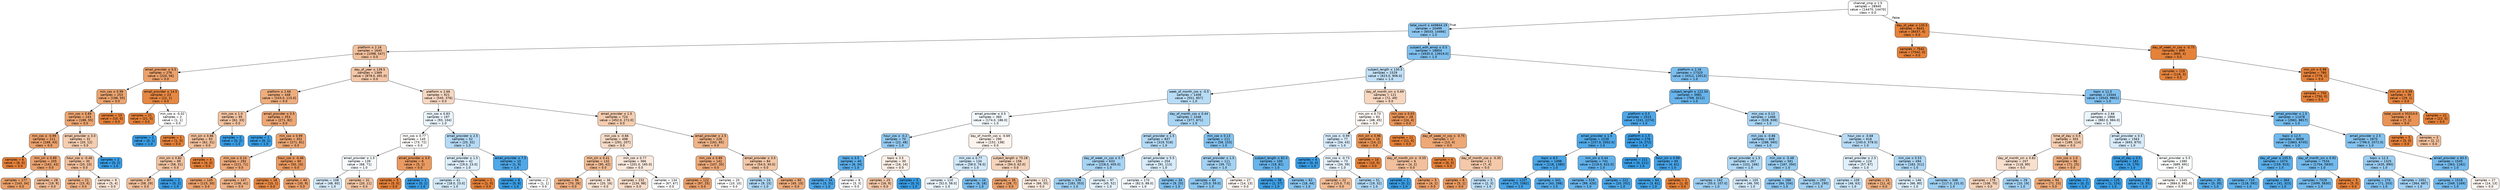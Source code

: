 digraph Tree {
node [shape=box, style="filled, rounded", color="black", fontname="helvetica"] ;
edge [fontname="helvetica"] ;
0 [label=<channel_cmp &le; 1.5<br/>samples = 28940<br/>value = [14470, 14470]<br/>class = 0.0>, fillcolor="#ffffff"] ;
1 [label=<total_count &le; 449844.19<br/>samples = 20499<br/>value = [6033, 14466]<br/>class = 1.0>, fillcolor="#8cc6f0"] ;
0 -> 1 [labeldistance=2.5, labelangle=45, headlabel="True"] ;
2 [label=<platform &le; 2.16<br/>samples = 1645<br/>value = [1098, 547]<br/>class = 0.0>, fillcolor="#f2c09c"] ;
1 -> 2 ;
3 [label=<email_provider &le; 5.5<br/>samples = 276<br/>value = [220, 56]<br/>class = 0.0>, fillcolor="#eca16b"] ;
2 -> 3 ;
4 [label=<min_cos &le; 0.99<br/>samples = 253<br/>value = [198, 55]<br/>class = 0.0>, fillcolor="#eca470"] ;
3 -> 4 ;
5 [label=<min_cos &le; 0.89<br/>samples = 243<br/>value = [188, 55]<br/>class = 0.0>, fillcolor="#eda673"] ;
4 -> 5 ;
6 [label=<min_cos &le; -0.99<br/>samples = 211<br/>value = [168, 43]<br/>class = 0.0>, fillcolor="#eca16c"] ;
5 -> 6 ;
7 [label=<samples = 6<br/>value = [6, 0]<br/>class = 0.0>, fillcolor="#e58139"] ;
6 -> 7 ;
8 [label=<min_sin &le; 0.89<br/>samples = 205<br/>value = [162, 43]<br/>class = 0.0>, fillcolor="#eca26e"] ;
6 -> 8 ;
9 [label=<samples = 177<br/>value = [143, 34]<br/>class = 0.0>, fillcolor="#eb9f68"] ;
8 -> 9 ;
10 [label=<samples = 28<br/>value = [19, 9]<br/>class = 0.0>, fillcolor="#f1bd97"] ;
8 -> 10 ;
11 [label=<email_provider &le; 3.0<br/>samples = 32<br/>value = [20, 12]<br/>class = 0.0>, fillcolor="#f5cdb0"] ;
5 -> 11 ;
12 [label=<hour_cos &le; -0.46<br/>samples = 30<br/>value = [20, 10]<br/>class = 0.0>, fillcolor="#f2c09c"] ;
11 -> 12 ;
13 [label=<samples = 21<br/>value = [15, 6]<br/>class = 0.0>, fillcolor="#efb388"] ;
12 -> 13 ;
14 [label=<samples = 9<br/>value = [5, 4]<br/>class = 0.0>, fillcolor="#fae6d7"] ;
12 -> 14 ;
15 [label=<samples = 2<br/>value = [0, 2]<br/>class = 1.0>, fillcolor="#399de5"] ;
11 -> 15 ;
16 [label=<samples = 10<br/>value = [10, 0]<br/>class = 0.0>, fillcolor="#e58139"] ;
4 -> 16 ;
17 [label=<email_provider &le; 14.5<br/>samples = 23<br/>value = [22, 1]<br/>class = 0.0>, fillcolor="#e68742"] ;
3 -> 17 ;
18 [label=<samples = 21<br/>value = [21, 0]<br/>class = 0.0>, fillcolor="#e58139"] ;
17 -> 18 ;
19 [label=<min_cos &le; -0.02<br/>samples = 2<br/>value = [1, 1]<br/>class = 0.0>, fillcolor="#ffffff"] ;
17 -> 19 ;
20 [label=<samples = 1<br/>value = [0, 1]<br/>class = 1.0>, fillcolor="#399de5"] ;
19 -> 20 ;
21 [label=<samples = 1<br/>value = [1, 0]<br/>class = 0.0>, fillcolor="#e58139"] ;
19 -> 21 ;
22 [label=<day_of_year &le; 139.5<br/>samples = 1369<br/>value = [878.0, 491.0]<br/>class = 0.0>, fillcolor="#f4c7a8"] ;
2 -> 22 ;
23 [label=<platform &le; 2.66<br/>samples = 448<br/>value = [333.0, 115.0]<br/>class = 0.0>, fillcolor="#eead7d"] ;
22 -> 23 ;
24 [label=<min_cos &le; 1.0<br/>samples = 95<br/>value = [62, 33]<br/>class = 0.0>, fillcolor="#f3c4a2"] ;
23 -> 24 ;
25 [label=<min_sin &le; 0.86<br/>samples = 93<br/>value = [62, 31]<br/>class = 0.0>, fillcolor="#f2c09c"] ;
24 -> 25 ;
26 [label=<min_sin &le; 0.82<br/>samples = 89<br/>value = [58, 31]<br/>class = 0.0>, fillcolor="#f3c4a3"] ;
25 -> 26 ;
27 [label=<samples = 87<br/>value = [58, 29]<br/>class = 0.0>, fillcolor="#f2c09c"] ;
26 -> 27 ;
28 [label=<samples = 2<br/>value = [0, 2]<br/>class = 1.0>, fillcolor="#399de5"] ;
26 -> 28 ;
29 [label=<samples = 4<br/>value = [4, 0]<br/>class = 0.0>, fillcolor="#e58139"] ;
25 -> 29 ;
30 [label=<samples = 2<br/>value = [0, 2]<br/>class = 1.0>, fillcolor="#399de5"] ;
24 -> 30 ;
31 [label=<email_provider &le; 0.5<br/>samples = 353<br/>value = [271, 82]<br/>class = 0.0>, fillcolor="#eda775"] ;
23 -> 31 ;
32 [label=<samples = 1<br/>value = [0, 1]<br/>class = 1.0>, fillcolor="#399de5"] ;
31 -> 32 ;
33 [label=<min_cos &le; 0.99<br/>samples = 352<br/>value = [271, 81]<br/>class = 0.0>, fillcolor="#eda774"] ;
31 -> 33 ;
34 [label=<min_cos &le; 0.24<br/>samples = 292<br/>value = [221, 71]<br/>class = 0.0>, fillcolor="#eda979"] ;
33 -> 34 ;
35 [label=<samples = 145<br/>value = [115, 30]<br/>class = 0.0>, fillcolor="#eca26d"] ;
34 -> 35 ;
36 [label=<samples = 147<br/>value = [106, 41]<br/>class = 0.0>, fillcolor="#efb286"] ;
34 -> 36 ;
37 [label=<hour_cos &le; -0.46<br/>samples = 60<br/>value = [50, 10]<br/>class = 0.0>, fillcolor="#ea9a61"] ;
33 -> 37 ;
38 [label=<samples = 16<br/>value = [15, 1]<br/>class = 0.0>, fillcolor="#e78946"] ;
37 -> 38 ;
39 [label=<samples = 44<br/>value = [35, 9]<br/>class = 0.0>, fillcolor="#eca16c"] ;
37 -> 39 ;
40 [label=<platform &le; 2.66<br/>samples = 921<br/>value = [545, 376]<br/>class = 0.0>, fillcolor="#f7d8c2"] ;
22 -> 40 ;
41 [label=<min_cos &le; 0.83<br/>samples = 197<br/>value = [93, 104]<br/>class = 1.0>, fillcolor="#eaf5fc"] ;
40 -> 41 ;
42 [label=<min_cos &le; 0.77<br/>samples = 145<br/>value = [73, 72]<br/>class = 0.0>, fillcolor="#fffdfc"] ;
41 -> 42 ;
43 [label=<email_provider &le; 1.5<br/>samples = 139<br/>value = [68, 71]<br/>class = 1.0>, fillcolor="#f7fbfe"] ;
42 -> 43 ;
44 [label=<samples = 108<br/>value = [48, 60]<br/>class = 1.0>, fillcolor="#d7ebfa"] ;
43 -> 44 ;
45 [label=<samples = 31<br/>value = [20, 11]<br/>class = 0.0>, fillcolor="#f3c6a6"] ;
43 -> 45 ;
46 [label=<email_provider &le; 3.0<br/>samples = 6<br/>value = [5, 1]<br/>class = 0.0>, fillcolor="#ea9a61"] ;
42 -> 46 ;
47 [label=<samples = 5<br/>value = [5, 0]<br/>class = 0.0>, fillcolor="#e58139"] ;
46 -> 47 ;
48 [label=<samples = 1<br/>value = [0, 1]<br/>class = 1.0>, fillcolor="#399de5"] ;
46 -> 48 ;
49 [label=<email_provider &le; 2.5<br/>samples = 52<br/>value = [20, 32]<br/>class = 1.0>, fillcolor="#b5daf5"] ;
41 -> 49 ;
50 [label=<email_provider &le; 1.5<br/>samples = 42<br/>value = [19.0, 23.0]<br/>class = 1.0>, fillcolor="#ddeefa"] ;
49 -> 50 ;
51 [label=<samples = 41<br/>value = [18.0, 23.0]<br/>class = 1.0>, fillcolor="#d4eaf9"] ;
50 -> 51 ;
52 [label=<samples = 1<br/>value = [1, 0]<br/>class = 0.0>, fillcolor="#e58139"] ;
50 -> 52 ;
53 [label=<email_provider &le; 7.5<br/>samples = 10<br/>value = [1, 9]<br/>class = 1.0>, fillcolor="#4fa8e8"] ;
49 -> 53 ;
54 [label=<samples = 8<br/>value = [0, 8]<br/>class = 1.0>, fillcolor="#399de5"] ;
53 -> 54 ;
55 [label=<samples = 2<br/>value = [1, 1]<br/>class = 0.0>, fillcolor="#ffffff"] ;
53 -> 55 ;
56 [label=<email_provider &le; 1.5<br/>samples = 724<br/>value = [452.0, 272.0]<br/>class = 0.0>, fillcolor="#f5cdb0"] ;
40 -> 56 ;
57 [label=<min_cos &le; -0.66<br/>samples = 498<br/>value = [291, 207]<br/>class = 0.0>, fillcolor="#f7dbc6"] ;
56 -> 57 ;
58 [label=<min_sin &le; 0.41<br/>samples = 132<br/>value = [90, 42]<br/>class = 0.0>, fillcolor="#f1bc95"] ;
57 -> 58 ;
59 [label=<samples = 96<br/>value = [70, 26]<br/>class = 0.0>, fillcolor="#efb083"] ;
58 -> 59 ;
60 [label=<samples = 36<br/>value = [20, 16]<br/>class = 0.0>, fillcolor="#fae6d7"] ;
58 -> 60 ;
61 [label=<min_cos &le; 0.77<br/>samples = 366<br/>value = [201.0, 165.0]<br/>class = 0.0>, fillcolor="#fae8dc"] ;
57 -> 61 ;
62 [label=<samples = 232<br/>value = [134, 98]<br/>class = 0.0>, fillcolor="#f8ddca"] ;
61 -> 62 ;
63 [label=<samples = 134<br/>value = [67, 67]<br/>class = 0.0>, fillcolor="#ffffff"] ;
61 -> 63 ;
64 [label=<email_provider &le; 2.5<br/>samples = 226<br/>value = [161, 65]<br/>class = 0.0>, fillcolor="#efb489"] ;
56 -> 64 ;
65 [label=<min_cos &le; 0.89<br/>samples = 142<br/>value = [107, 35]<br/>class = 0.0>, fillcolor="#eeaa7a"] ;
64 -> 65 ;
66 [label=<samples = 122<br/>value = [97, 25]<br/>class = 0.0>, fillcolor="#eca16c"] ;
65 -> 66 ;
67 [label=<samples = 20<br/>value = [10, 10]<br/>class = 0.0>, fillcolor="#ffffff"] ;
65 -> 67 ;
68 [label=<email_provider &le; 3.5<br/>samples = 84<br/>value = [54.0, 30.0]<br/>class = 0.0>, fillcolor="#f3c7a7"] ;
64 -> 68 ;
69 [label=<samples = 24<br/>value = [9, 15]<br/>class = 1.0>, fillcolor="#b0d8f5"] ;
68 -> 69 ;
70 [label=<samples = 60<br/>value = [45, 15]<br/>class = 0.0>, fillcolor="#eeab7b"] ;
68 -> 70 ;
71 [label=<subject_with_emoji &le; 0.5<br/>samples = 18854<br/>value = [4935.0, 13919.0]<br/>class = 1.0>, fillcolor="#7fc0ee"] ;
1 -> 71 ;
72 [label=<subject_length &le; 130.5<br/>samples = 1529<br/>value = [623.0, 906.0]<br/>class = 1.0>, fillcolor="#c1e0f7"] ;
71 -> 72 ;
73 [label=<week_of_month_cos &le; -0.5<br/>samples = 1408<br/>value = [551, 857]<br/>class = 1.0>, fillcolor="#b8dcf6"] ;
72 -> 73 ;
74 [label=<email_provider &le; 0.5<br/>samples = 360<br/>value = [174.0, 186.0]<br/>class = 1.0>, fillcolor="#f2f9fd"] ;
73 -> 74 ;
75 [label=<hour_cos &le; -0.2<br/>samples = 70<br/>value = [22, 48]<br/>class = 1.0>, fillcolor="#94caf1"] ;
74 -> 75 ;
76 [label=<topic &le; 3.5<br/>samples = 40<br/>value = [6, 34]<br/>class = 1.0>, fillcolor="#5caeea"] ;
75 -> 76 ;
77 [label=<samples = 34<br/>value = [3, 31]<br/>class = 1.0>, fillcolor="#4ca6e8"] ;
76 -> 77 ;
78 [label=<samples = 6<br/>value = [3, 3]<br/>class = 0.0>, fillcolor="#ffffff"] ;
76 -> 78 ;
79 [label=<topic &le; 3.5<br/>samples = 30<br/>value = [16, 14]<br/>class = 0.0>, fillcolor="#fcefe6"] ;
75 -> 79 ;
80 [label=<samples = 25<br/>value = [16, 9]<br/>class = 0.0>, fillcolor="#f4c8a8"] ;
79 -> 80 ;
81 [label=<samples = 5<br/>value = [0, 5]<br/>class = 1.0>, fillcolor="#399de5"] ;
79 -> 81 ;
82 [label=<day_of_month_cos &le; -0.69<br/>samples = 290<br/>value = [152, 138]<br/>class = 0.0>, fillcolor="#fdf3ed"] ;
74 -> 82 ;
83 [label=<min_cos &le; 0.77<br/>samples = 134<br/>value = [58.0, 76.0]<br/>class = 1.0>, fillcolor="#d0e8f9"] ;
82 -> 83 ;
84 [label=<samples = 110<br/>value = [52.0, 58.0]<br/>class = 1.0>, fillcolor="#ebf5fc"] ;
83 -> 84 ;
85 [label=<samples = 24<br/>value = [6, 18]<br/>class = 1.0>, fillcolor="#7bbeee"] ;
83 -> 85 ;
86 [label=<subject_length &le; 75.28<br/>samples = 156<br/>value = [94.0, 62.0]<br/>class = 0.0>, fillcolor="#f6d4bc"] ;
82 -> 86 ;
87 [label=<samples = 35<br/>value = [28, 7]<br/>class = 0.0>, fillcolor="#eca06a"] ;
86 -> 87 ;
88 [label=<samples = 121<br/>value = [66, 55]<br/>class = 0.0>, fillcolor="#fbeade"] ;
86 -> 88 ;
89 [label=<day_of_month_cos &le; 0.44<br/>samples = 1048<br/>value = [377, 671]<br/>class = 1.0>, fillcolor="#a8d4f4"] ;
73 -> 89 ;
90 [label=<email_provider &le; 1.5<br/>samples = 837<br/>value = [319, 518]<br/>class = 1.0>, fillcolor="#b3d9f5"] ;
89 -> 90 ;
91 [label=<day_of_week_nr_cos &le; 0.7<br/>samples = 633<br/>value = [228.0, 405.0]<br/>class = 1.0>, fillcolor="#a8d4f4"] ;
90 -> 91 ;
92 [label=<samples = 536<br/>value = [183, 353]<br/>class = 1.0>, fillcolor="#a0d0f2"] ;
91 -> 92 ;
93 [label=<samples = 97<br/>value = [45, 52]<br/>class = 1.0>, fillcolor="#e4f2fc"] ;
91 -> 93 ;
94 [label=<email_provider &le; 5.5<br/>samples = 204<br/>value = [91, 113]<br/>class = 1.0>, fillcolor="#d8ecfa"] ;
90 -> 94 ;
95 [label=<samples = 170<br/>value = [82.0, 88.0]<br/>class = 1.0>, fillcolor="#f2f8fd"] ;
94 -> 95 ;
96 [label=<samples = 34<br/>value = [9, 25]<br/>class = 1.0>, fillcolor="#80c0ee"] ;
94 -> 96 ;
97 [label=<min_cos &le; 0.13<br/>samples = 211<br/>value = [58, 153]<br/>class = 1.0>, fillcolor="#84c2ef"] ;
89 -> 97 ;
98 [label=<email_provider &le; 1.5<br/>samples = 111<br/>value = [39, 72]<br/>class = 1.0>, fillcolor="#a4d2f3"] ;
97 -> 98 ;
99 [label=<samples = 84<br/>value = [25.0, 59.0]<br/>class = 1.0>, fillcolor="#8dc7f0"] ;
98 -> 99 ;
100 [label=<samples = 27<br/>value = [14, 13]<br/>class = 0.0>, fillcolor="#fdf6f1"] ;
98 -> 100 ;
101 [label=<subject_length &le; 82.0<br/>samples = 100<br/>value = [19, 81]<br/>class = 1.0>, fillcolor="#67b4eb"] ;
97 -> 101 ;
102 [label=<samples = 38<br/>value = [1, 37]<br/>class = 1.0>, fillcolor="#3ea0e6"] ;
101 -> 102 ;
103 [label=<samples = 62<br/>value = [18, 44]<br/>class = 1.0>, fillcolor="#8ac5f0"] ;
101 -> 103 ;
104 [label=<day_of_month_sin &le; 0.69<br/>samples = 121<br/>value = [72, 49]<br/>class = 0.0>, fillcolor="#f7d7c0"] ;
72 -> 104 ;
105 [label=<min_sin &le; 0.73<br/>samples = 93<br/>value = [48, 45]<br/>class = 0.0>, fillcolor="#fdf7f3"] ;
104 -> 105 ;
106 [label=<min_cos &le; -0.99<br/>samples = 77<br/>value = [34, 43]<br/>class = 1.0>, fillcolor="#d6eafa"] ;
105 -> 106 ;
107 [label=<samples = 4<br/>value = [0, 4]<br/>class = 1.0>, fillcolor="#399de5"] ;
106 -> 107 ;
108 [label=<min_cos &le; -0.73<br/>samples = 73<br/>value = [34, 39]<br/>class = 1.0>, fillcolor="#e6f2fc"] ;
106 -> 108 ;
109 [label=<samples = 22<br/>value = [15.0, 7.0]<br/>class = 0.0>, fillcolor="#f1bc95"] ;
108 -> 109 ;
110 [label=<samples = 51<br/>value = [19, 32]<br/>class = 1.0>, fillcolor="#afd7f4"] ;
108 -> 110 ;
111 [label=<min_sin &le; 0.96<br/>samples = 16<br/>value = [14, 2]<br/>class = 0.0>, fillcolor="#e99355"] ;
105 -> 111 ;
112 [label=<samples = 10<br/>value = [10, 0]<br/>class = 0.0>, fillcolor="#e58139"] ;
111 -> 112 ;
113 [label=<day_of_month_sin &le; -0.55<br/>samples = 6<br/>value = [4, 2]<br/>class = 0.0>, fillcolor="#f2c09c"] ;
111 -> 113 ;
114 [label=<samples = 1<br/>value = [0, 1]<br/>class = 1.0>, fillcolor="#399de5"] ;
113 -> 114 ;
115 [label=<samples = 5<br/>value = [4, 1]<br/>class = 0.0>, fillcolor="#eca06a"] ;
113 -> 115 ;
116 [label=<min_cos &le; 0.03<br/>samples = 28<br/>value = [24, 4]<br/>class = 0.0>, fillcolor="#e9965a"] ;
104 -> 116 ;
117 [label=<samples = 11<br/>value = [11, 0]<br/>class = 0.0>, fillcolor="#e58139"] ;
116 -> 117 ;
118 [label=<day_of_week_nr_cos &le; -0.75<br/>samples = 17<br/>value = [13, 4]<br/>class = 0.0>, fillcolor="#eda876"] ;
116 -> 118 ;
119 [label=<samples = 6<br/>value = [6, 0]<br/>class = 0.0>, fillcolor="#e58139"] ;
118 -> 119 ;
120 [label=<day_of_month_cos &le; -0.35<br/>samples = 11<br/>value = [7, 4]<br/>class = 0.0>, fillcolor="#f4c9aa"] ;
118 -> 120 ;
121 [label=<samples = 6<br/>value = [5, 1]<br/>class = 0.0>, fillcolor="#ea9a61"] ;
120 -> 121 ;
122 [label=<samples = 5<br/>value = [2, 3]<br/>class = 1.0>, fillcolor="#bddef6"] ;
120 -> 122 ;
123 [label=<platform &le; 2.16<br/>samples = 17325<br/>value = [4312, 13013]<br/>class = 1.0>, fillcolor="#7bbdee"] ;
71 -> 123 ;
124 [label=<subject_length &le; 122.34<br/>samples = 3981<br/>value = [769, 3212]<br/>class = 1.0>, fillcolor="#68b4eb"] ;
123 -> 124 ;
125 [label=<platform &le; 0.5<br/>samples = 2515<br/>value = [241, 2274]<br/>class = 1.0>, fillcolor="#4ea7e8"] ;
124 -> 125 ;
126 [label=<email_provider &le; 1.5<br/>samples = 2239<br/>value = [237.0, 2002.0]<br/>class = 1.0>, fillcolor="#50a9e8"] ;
125 -> 126 ;
127 [label=<topic &le; 8.5<br/>samples = 1498<br/>value = [118, 1380]<br/>class = 1.0>, fillcolor="#4aa5e7"] ;
126 -> 127 ;
128 [label=<samples = 1157<br/>value = [75, 1082]<br/>class = 1.0>, fillcolor="#47a4e7"] ;
127 -> 128 ;
129 [label=<samples = 341<br/>value = [43, 298]<br/>class = 1.0>, fillcolor="#56abe9"] ;
127 -> 129 ;
130 [label=<min_sin &le; 0.44<br/>samples = 741<br/>value = [119.0, 622.0]<br/>class = 1.0>, fillcolor="#5fb0ea"] ;
126 -> 130 ;
131 [label=<samples = 519<br/>value = [99, 420]<br/>class = 1.0>, fillcolor="#68b4eb"] ;
130 -> 131 ;
132 [label=<samples = 222<br/>value = [20, 202]<br/>class = 1.0>, fillcolor="#4da7e8"] ;
130 -> 132 ;
133 [label=<platform &le; 1.5<br/>samples = 276<br/>value = [4, 272]<br/>class = 1.0>, fillcolor="#3c9ee5"] ;
125 -> 133 ;
134 [label=<samples = 211<br/>value = [0, 211]<br/>class = 1.0>, fillcolor="#399de5"] ;
133 -> 134 ;
135 [label=<hour_sin &le; 0.99<br/>samples = 65<br/>value = [4, 61]<br/>class = 1.0>, fillcolor="#46a3e7"] ;
133 -> 135 ;
136 [label=<samples = 64<br/>value = [3, 61]<br/>class = 1.0>, fillcolor="#43a2e6"] ;
135 -> 136 ;
137 [label=<samples = 1<br/>value = [1, 0]<br/>class = 0.0>, fillcolor="#e58139"] ;
135 -> 137 ;
138 [label=<min_cos &le; 0.13<br/>samples = 1466<br/>value = [528, 938]<br/>class = 1.0>, fillcolor="#a8d4f4"] ;
124 -> 138 ;
139 [label=<min_cos &le; -0.86<br/>samples = 848<br/>value = [288, 560]<br/>class = 1.0>, fillcolor="#9fcff2"] ;
138 -> 139 ;
140 [label=<email_provider &le; 1.5<br/>samples = 267<br/>value = [101, 166]<br/>class = 1.0>, fillcolor="#b1d9f5"] ;
139 -> 140 ;
141 [label=<samples = 162<br/>value = [55.0, 107.0]<br/>class = 1.0>, fillcolor="#9fcff2"] ;
140 -> 141 ;
142 [label=<samples = 105<br/>value = [46, 59]<br/>class = 1.0>, fillcolor="#d3e9f9"] ;
140 -> 142 ;
143 [label=<min_cos &le; -0.48<br/>samples = 581<br/>value = [187, 394]<br/>class = 1.0>, fillcolor="#97ccf1"] ;
139 -> 143 ;
144 [label=<samples = 288<br/>value = [84, 204]<br/>class = 1.0>, fillcolor="#8bc5f0"] ;
143 -> 144 ;
145 [label=<samples = 293<br/>value = [103, 190]<br/>class = 1.0>, fillcolor="#a4d2f3"] ;
143 -> 145 ;
146 [label=<hour_cos &le; -0.68<br/>samples = 618<br/>value = [240.0, 378.0]<br/>class = 1.0>, fillcolor="#b7dbf6"] ;
138 -> 146 ;
147 [label=<email_provider &le; 2.5<br/>samples = 124<br/>value = [57, 67]<br/>class = 1.0>, fillcolor="#e1f0fb"] ;
146 -> 147 ;
148 [label=<samples = 109<br/>value = [46, 63]<br/>class = 1.0>, fillcolor="#cae5f8"] ;
147 -> 148 ;
149 [label=<samples = 15<br/>value = [11, 4]<br/>class = 0.0>, fillcolor="#eeaf81"] ;
147 -> 149 ;
150 [label=<min_cos &le; 0.53<br/>samples = 494<br/>value = [183, 311]<br/>class = 1.0>, fillcolor="#aed7f4"] ;
146 -> 150 ;
151 [label=<samples = 146<br/>value = [66, 80]<br/>class = 1.0>, fillcolor="#dceefa"] ;
150 -> 151 ;
152 [label=<samples = 348<br/>value = [117.0, 231.0]<br/>class = 1.0>, fillcolor="#9dcff2"] ;
150 -> 152 ;
153 [label=<topic &le; 11.0<br/>samples = 13344<br/>value = [3543, 9801]<br/>class = 1.0>, fillcolor="#81c0ee"] ;
123 -> 153 ;
154 [label=<platform &le; 2.66<br/>samples = 1866<br/>value = [882.0, 984.0]<br/>class = 1.0>, fillcolor="#eaf5fc"] ;
153 -> 154 ;
155 [label=<time_of_day &le; 0.5<br/>samples = 303<br/>value = [189, 114]<br/>class = 0.0>, fillcolor="#f5cdb0"] ;
154 -> 155 ;
156 [label=<day_of_month_sin &le; 0.82<br/>samples = 207<br/>value = [118, 89]<br/>class = 0.0>, fillcolor="#f9e0ce"] ;
155 -> 156 ;
157 [label=<samples = 178<br/>value = [108, 70]<br/>class = 0.0>, fillcolor="#f6d3b9"] ;
156 -> 157 ;
158 [label=<samples = 29<br/>value = [10, 19]<br/>class = 1.0>, fillcolor="#a1d1f3"] ;
156 -> 158 ;
159 [label=<min_cos &le; 1.0<br/>samples = 96<br/>value = [71, 25]<br/>class = 0.0>, fillcolor="#eead7f"] ;
155 -> 159 ;
160 [label=<samples = 94<br/>value = [71, 23]<br/>class = 0.0>, fillcolor="#edaa79"] ;
159 -> 160 ;
161 [label=<samples = 2<br/>value = [0, 2]<br/>class = 1.0>, fillcolor="#399de5"] ;
159 -> 161 ;
162 [label=<email_provider &le; 0.5<br/>samples = 1563<br/>value = [693, 870]<br/>class = 1.0>, fillcolor="#d7ebfa"] ;
154 -> 162 ;
163 [label=<time_of_day &le; 0.5<br/>samples = 183<br/>value = [4, 179]<br/>class = 1.0>, fillcolor="#3d9fe6"] ;
162 -> 163 ;
164 [label=<samples = 125<br/>value = [1, 124]<br/>class = 1.0>, fillcolor="#3b9ee5"] ;
163 -> 164 ;
165 [label=<samples = 58<br/>value = [3, 55]<br/>class = 1.0>, fillcolor="#44a2e6"] ;
163 -> 165 ;
166 [label=<email_provider &le; 5.5<br/>samples = 1380<br/>value = [689, 691]<br/>class = 1.0>, fillcolor="#feffff"] ;
162 -> 166 ;
167 [label=<samples = 1345<br/>value = [684.0, 661.0]<br/>class = 0.0>, fillcolor="#fefbf8"] ;
166 -> 167 ;
168 [label=<samples = 35<br/>value = [5, 30]<br/>class = 1.0>, fillcolor="#5aade9"] ;
166 -> 168 ;
169 [label=<email_provider &le; 1.5<br/>samples = 11478<br/>value = [2661, 8817]<br/>class = 1.0>, fillcolor="#75bbed"] ;
153 -> 169 ;
170 [label=<topic &le; 12.5<br/>samples = 8608<br/>value = [1863, 6745]<br/>class = 1.0>, fillcolor="#70b8ec"] ;
169 -> 170 ;
171 [label=<day_of_year &le; 135.5<br/>samples = 1074<br/>value = [159, 915]<br/>class = 1.0>, fillcolor="#5baeea"] ;
170 -> 171 ;
172 [label=<samples = 710<br/>value = [118, 592]<br/>class = 1.0>, fillcolor="#60b1ea"] ;
171 -> 172 ;
173 [label=<samples = 364<br/>value = [41, 323]<br/>class = 1.0>, fillcolor="#52a9e8"] ;
171 -> 173 ;
174 [label=<day_of_month_sin &le; 0.92<br/>samples = 7534<br/>value = [1704, 5830]<br/>class = 1.0>, fillcolor="#73baed"] ;
170 -> 174 ;
175 [label=<samples = 7529<br/>value = [1699, 5830]<br/>class = 1.0>, fillcolor="#73baed"] ;
174 -> 175 ;
176 [label=<samples = 5<br/>value = [5, 0]<br/>class = 0.0>, fillcolor="#e58139"] ;
174 -> 176 ;
177 [label=<email_provider &le; 2.5<br/>samples = 2870<br/>value = [798.0, 2072.0]<br/>class = 1.0>, fillcolor="#85c3ef"] ;
169 -> 177 ;
178 [label=<topic &le; 12.5<br/>samples = 1325<br/>value = [435, 890]<br/>class = 1.0>, fillcolor="#9acdf2"] ;
177 -> 178 ;
179 [label=<samples = 274<br/>value = [71, 203]<br/>class = 1.0>, fillcolor="#7ebfee"] ;
178 -> 179 ;
180 [label=<samples = 1051<br/>value = [364, 687]<br/>class = 1.0>, fillcolor="#a2d1f3"] ;
178 -> 180 ;
181 [label=<email_provider &le; 83.5<br/>samples = 1545<br/>value = [363, 1182]<br/>class = 1.0>, fillcolor="#76bbed"] ;
177 -> 181 ;
182 [label=<samples = 1518<br/>value = [349, 1169]<br/>class = 1.0>, fillcolor="#74baed"] ;
181 -> 182 ;
183 [label=<samples = 27<br/>value = [14, 13]<br/>class = 0.0>, fillcolor="#fdf6f1"] ;
181 -> 183 ;
184 [label=<day_of_year &le; 135.5<br/>samples = 8441<br/>value = [8437, 4]<br/>class = 0.0>, fillcolor="#e58139"] ;
0 -> 184 [labeldistance=2.5, labelangle=-45, headlabel="False"] ;
185 [label=<samples = 7542<br/>value = [7542, 0]<br/>class = 0.0>, fillcolor="#e58139"] ;
184 -> 185 ;
186 [label=<day_of_week_nr_cos &le; -0.75<br/>samples = 899<br/>value = [895, 4]<br/>class = 0.0>, fillcolor="#e5823a"] ;
184 -> 186 ;
187 [label=<samples = 119<br/>value = [116, 3]<br/>class = 0.0>, fillcolor="#e6843e"] ;
186 -> 187 ;
188 [label=<min_sin &le; 0.98<br/>samples = 780<br/>value = [779, 1]<br/>class = 0.0>, fillcolor="#e58139"] ;
186 -> 188 ;
189 [label=<samples = 750<br/>value = [750, 0]<br/>class = 0.0>, fillcolor="#e58139"] ;
188 -> 189 ;
190 [label=<min_sin &le; 0.99<br/>samples = 30<br/>value = [29, 1]<br/>class = 0.0>, fillcolor="#e68540"] ;
188 -> 190 ;
191 [label=<total_count &le; 55314.0<br/>samples = 8<br/>value = [7, 1]<br/>class = 0.0>, fillcolor="#e99355"] ;
190 -> 191 ;
192 [label=<samples = 5<br/>value = [5, 0]<br/>class = 0.0>, fillcolor="#e58139"] ;
191 -> 192 ;
193 [label=<samples = 3<br/>value = [2, 1]<br/>class = 0.0>, fillcolor="#f2c09c"] ;
191 -> 193 ;
194 [label=<samples = 22<br/>value = [22, 0]<br/>class = 0.0>, fillcolor="#e58139"] ;
190 -> 194 ;
}
